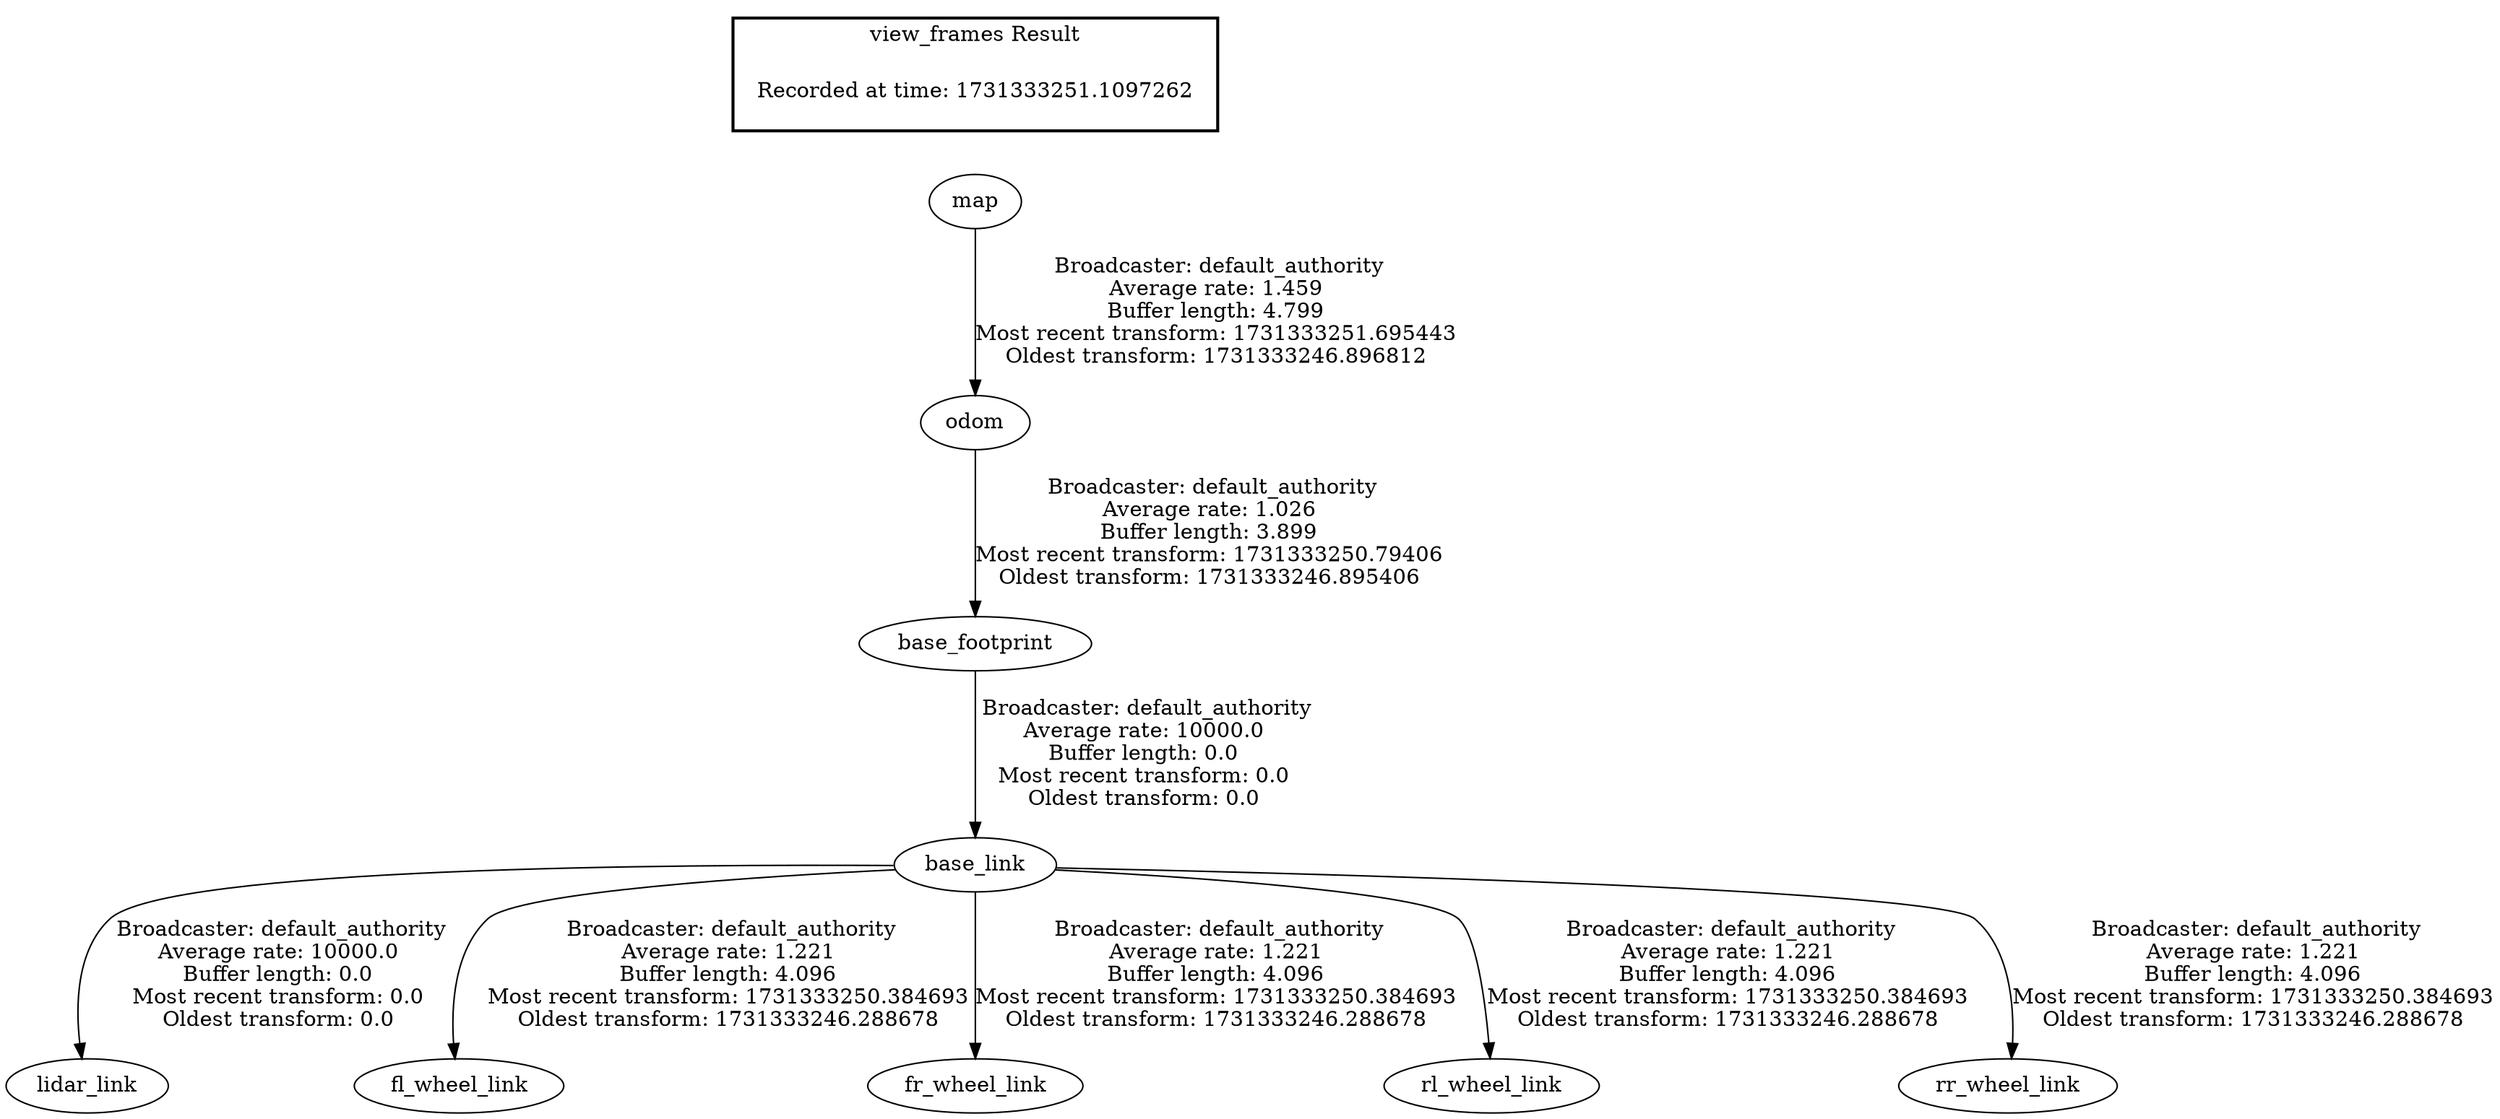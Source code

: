 digraph G {
"map" -> "odom"[label=" Broadcaster: default_authority\nAverage rate: 1.459\nBuffer length: 4.799\nMost recent transform: 1731333251.695443\nOldest transform: 1731333246.896812\n"];
"base_footprint" -> "base_link"[label=" Broadcaster: default_authority\nAverage rate: 10000.0\nBuffer length: 0.0\nMost recent transform: 0.0\nOldest transform: 0.0\n"];
"odom" -> "base_footprint"[label=" Broadcaster: default_authority\nAverage rate: 1.026\nBuffer length: 3.899\nMost recent transform: 1731333250.79406\nOldest transform: 1731333246.895406\n"];
"base_link" -> "lidar_link"[label=" Broadcaster: default_authority\nAverage rate: 10000.0\nBuffer length: 0.0\nMost recent transform: 0.0\nOldest transform: 0.0\n"];
"base_link" -> "fl_wheel_link"[label=" Broadcaster: default_authority\nAverage rate: 1.221\nBuffer length: 4.096\nMost recent transform: 1731333250.384693\nOldest transform: 1731333246.288678\n"];
"base_link" -> "fr_wheel_link"[label=" Broadcaster: default_authority\nAverage rate: 1.221\nBuffer length: 4.096\nMost recent transform: 1731333250.384693\nOldest transform: 1731333246.288678\n"];
"base_link" -> "rl_wheel_link"[label=" Broadcaster: default_authority\nAverage rate: 1.221\nBuffer length: 4.096\nMost recent transform: 1731333250.384693\nOldest transform: 1731333246.288678\n"];
"base_link" -> "rr_wheel_link"[label=" Broadcaster: default_authority\nAverage rate: 1.221\nBuffer length: 4.096\nMost recent transform: 1731333250.384693\nOldest transform: 1731333246.288678\n"];
edge [style=invis];
 subgraph cluster_legend { style=bold; color=black; label ="view_frames Result";
"Recorded at time: 1731333251.1097262"[ shape=plaintext ] ;
}->"map";
}